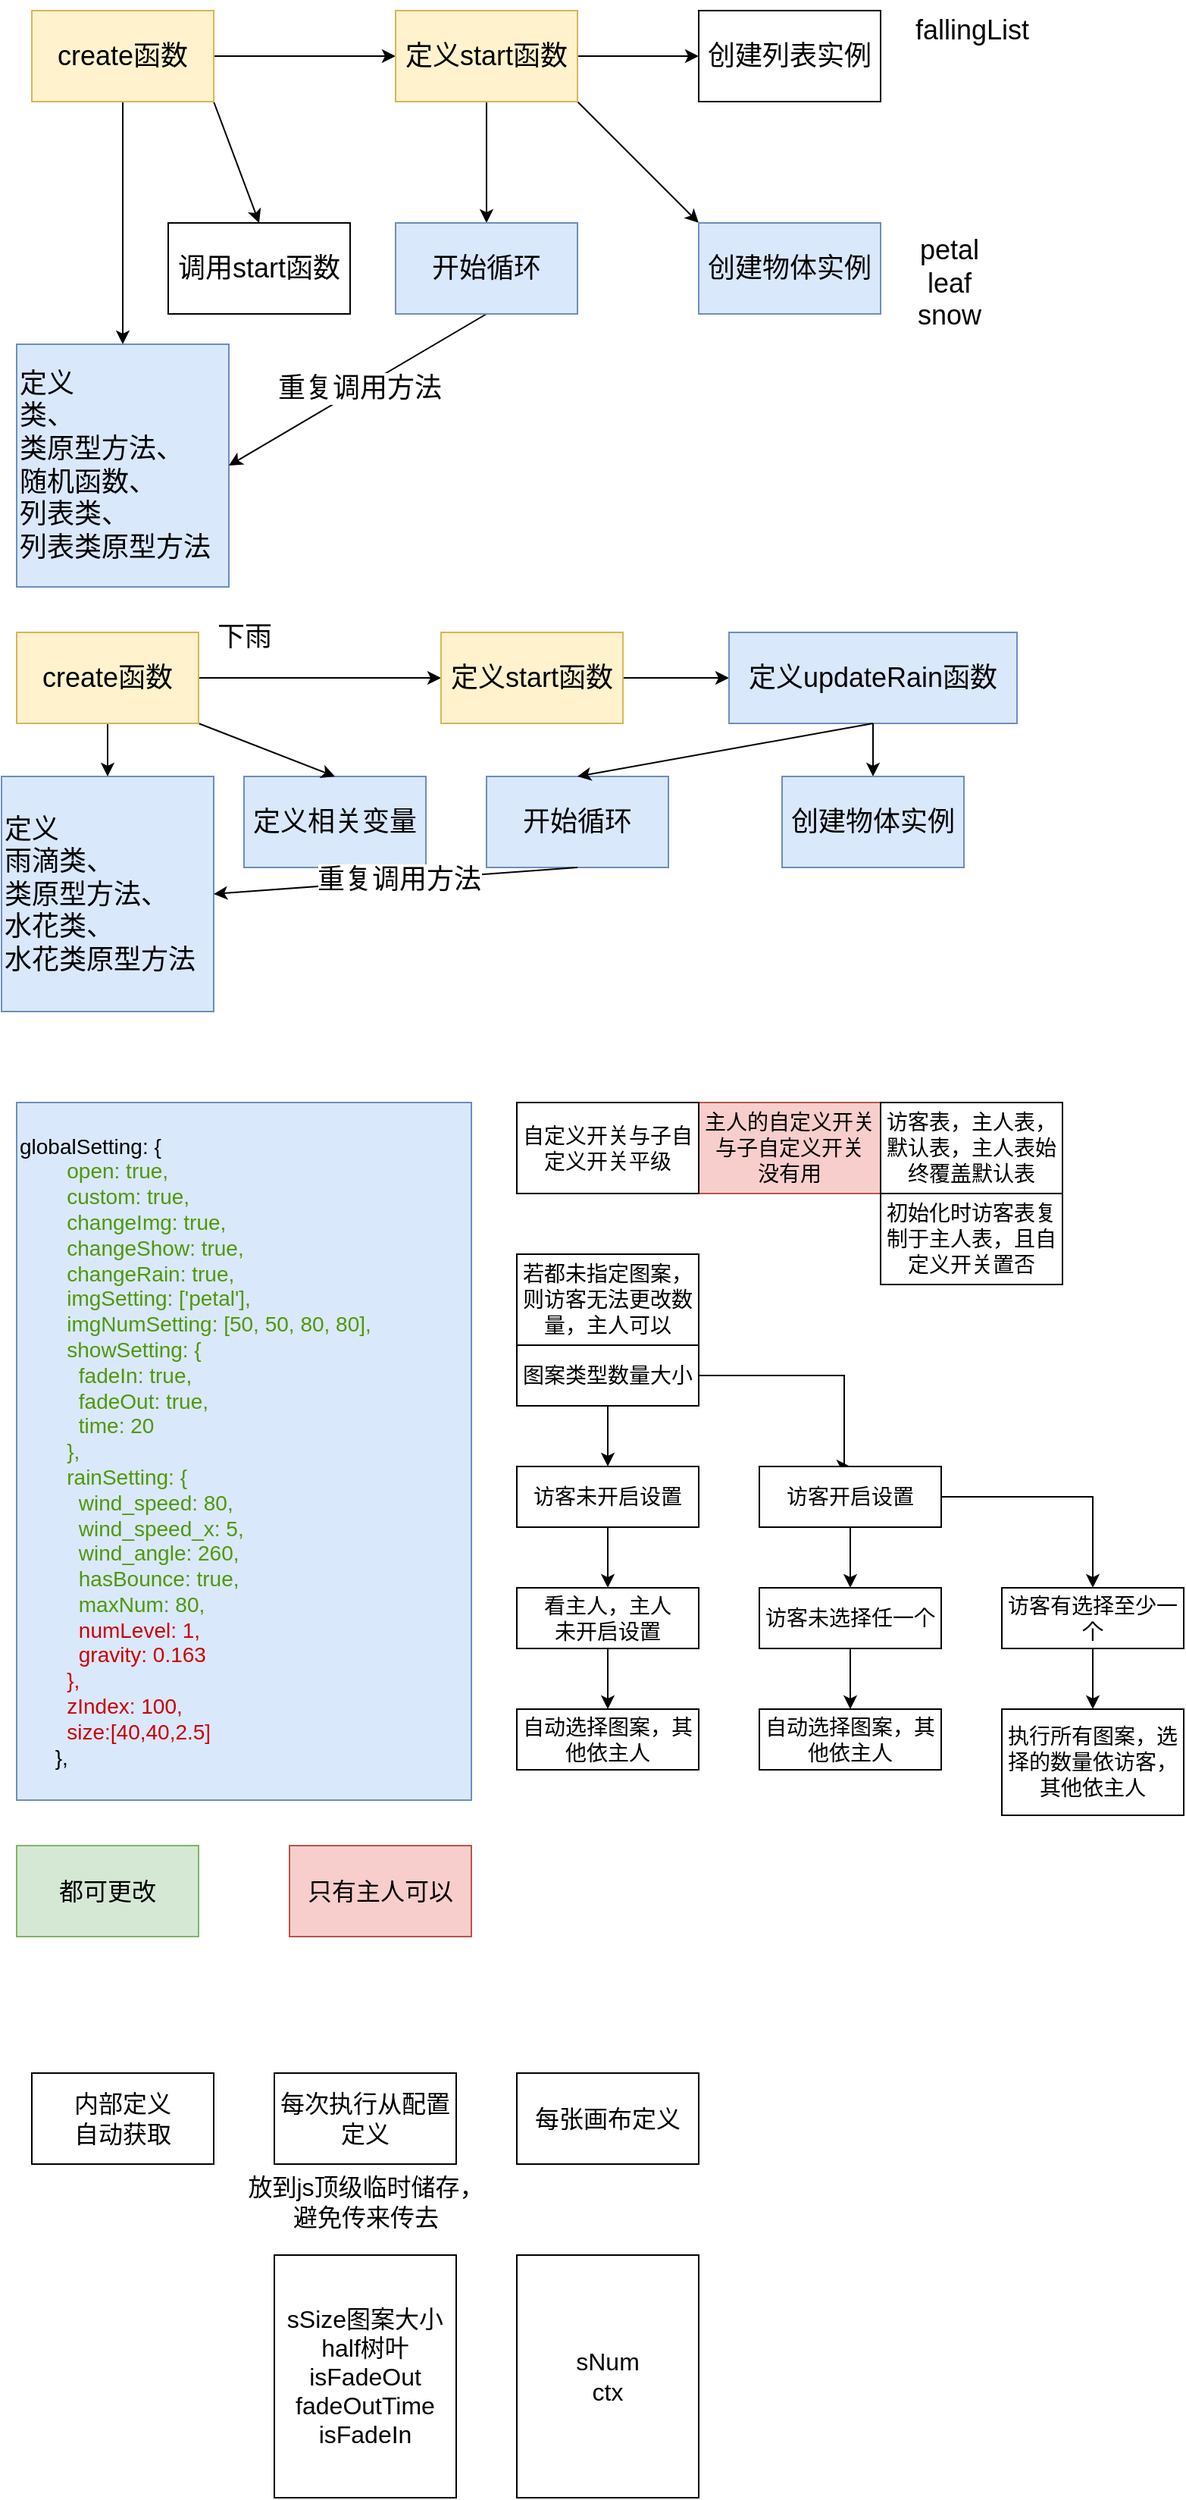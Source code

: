 <mxfile version="22.1.18" type="device">
  <diagram name="第 1 页" id="Ha-VtkuZgDi8NN0ObizK">
    <mxGraphModel dx="1434" dy="835" grid="1" gridSize="10" guides="1" tooltips="1" connect="1" arrows="1" fold="1" page="1" pageScale="1" pageWidth="827" pageHeight="1169" math="0" shadow="0">
      <root>
        <mxCell id="0" />
        <mxCell id="1" parent="0" />
        <mxCell id="-v43fWclOVA6Y4llHxQn-8" style="edgeStyle=orthogonalEdgeStyle;rounded=0;orthogonalLoop=1;jettySize=auto;html=1;exitX=1;exitY=0.5;exitDx=0;exitDy=0;entryX=0;entryY=0.5;entryDx=0;entryDy=0;fontFamily=Helvetica;fontSize=18;fontColor=default;" parent="1" source="-v43fWclOVA6Y4llHxQn-1" target="-v43fWclOVA6Y4llHxQn-5" edge="1">
          <mxGeometry relative="1" as="geometry" />
        </mxCell>
        <mxCell id="-v43fWclOVA6Y4llHxQn-9" style="edgeStyle=orthogonalEdgeStyle;rounded=0;orthogonalLoop=1;jettySize=auto;html=1;exitX=0.5;exitY=1;exitDx=0;exitDy=0;entryX=0.5;entryY=0;entryDx=0;entryDy=0;fontFamily=Helvetica;fontSize=18;fontColor=default;" parent="1" source="-v43fWclOVA6Y4llHxQn-1" target="-v43fWclOVA6Y4llHxQn-4" edge="1">
          <mxGeometry relative="1" as="geometry" />
        </mxCell>
        <mxCell id="-v43fWclOVA6Y4llHxQn-10" style="rounded=0;orthogonalLoop=1;jettySize=auto;html=1;exitX=1;exitY=1;exitDx=0;exitDy=0;entryX=0.5;entryY=0;entryDx=0;entryDy=0;fontFamily=Helvetica;fontSize=18;fontColor=default;" parent="1" source="-v43fWclOVA6Y4llHxQn-1" target="-v43fWclOVA6Y4llHxQn-3" edge="1">
          <mxGeometry relative="1" as="geometry" />
        </mxCell>
        <mxCell id="-v43fWclOVA6Y4llHxQn-1" value="create函数" style="whiteSpace=wrap;html=1;fontSize=18;fillColor=#fff2cc;strokeColor=#d6b656;" parent="1" vertex="1">
          <mxGeometry x="40" y="40" width="120" height="60" as="geometry" />
        </mxCell>
        <mxCell id="-v43fWclOVA6Y4llHxQn-3" value="调用start函数" style="whiteSpace=wrap;html=1;strokeColor=default;fontFamily=Helvetica;fontSize=18;fontColor=default;fillColor=default;" parent="1" vertex="1">
          <mxGeometry x="130" y="180" width="120" height="60" as="geometry" />
        </mxCell>
        <mxCell id="-v43fWclOVA6Y4llHxQn-4" value="定义&lt;br&gt;类、&lt;br&gt;类原型方法、&lt;br&gt;随机函数、&lt;br&gt;列表类、&lt;br&gt;列表类原型方法" style="whiteSpace=wrap;html=1;strokeColor=#6c8ebf;fontFamily=Helvetica;fontSize=18;fillColor=#dae8fc;align=left;" parent="1" vertex="1">
          <mxGeometry x="30" y="260" width="140" height="160" as="geometry" />
        </mxCell>
        <mxCell id="-v43fWclOVA6Y4llHxQn-11" style="edgeStyle=orthogonalEdgeStyle;rounded=0;orthogonalLoop=1;jettySize=auto;html=1;exitX=1;exitY=0.5;exitDx=0;exitDy=0;entryX=0;entryY=0.5;entryDx=0;entryDy=0;fontFamily=Helvetica;fontSize=18;fontColor=default;" parent="1" source="-v43fWclOVA6Y4llHxQn-5" target="-v43fWclOVA6Y4llHxQn-6" edge="1">
          <mxGeometry relative="1" as="geometry" />
        </mxCell>
        <mxCell id="-v43fWclOVA6Y4llHxQn-12" style="rounded=0;orthogonalLoop=1;jettySize=auto;html=1;exitX=1;exitY=1;exitDx=0;exitDy=0;entryX=0;entryY=0;entryDx=0;entryDy=0;fontFamily=Helvetica;fontSize=18;fontColor=default;" parent="1" source="-v43fWclOVA6Y4llHxQn-5" target="-v43fWclOVA6Y4llHxQn-7" edge="1">
          <mxGeometry relative="1" as="geometry" />
        </mxCell>
        <mxCell id="-v43fWclOVA6Y4llHxQn-15" style="edgeStyle=orthogonalEdgeStyle;rounded=0;orthogonalLoop=1;jettySize=auto;html=1;exitX=0.5;exitY=1;exitDx=0;exitDy=0;entryX=0.5;entryY=0;entryDx=0;entryDy=0;fontFamily=Helvetica;fontSize=18;fontColor=default;" parent="1" source="-v43fWclOVA6Y4llHxQn-5" target="-v43fWclOVA6Y4llHxQn-14" edge="1">
          <mxGeometry relative="1" as="geometry" />
        </mxCell>
        <mxCell id="-v43fWclOVA6Y4llHxQn-5" value="定义start函数" style="whiteSpace=wrap;html=1;strokeColor=#d6b656;fontFamily=Helvetica;fontSize=18;fillColor=#fff2cc;" parent="1" vertex="1">
          <mxGeometry x="280" y="40" width="120" height="60" as="geometry" />
        </mxCell>
        <mxCell id="-v43fWclOVA6Y4llHxQn-6" value="创建列表实例" style="whiteSpace=wrap;html=1;strokeColor=default;fontFamily=Helvetica;fontSize=18;fontColor=default;fillColor=default;" parent="1" vertex="1">
          <mxGeometry x="480" y="40" width="120" height="60" as="geometry" />
        </mxCell>
        <mxCell id="-v43fWclOVA6Y4llHxQn-7" value="创建物体实例" style="whiteSpace=wrap;html=1;strokeColor=#6c8ebf;fontFamily=Helvetica;fontSize=18;fillColor=#dae8fc;" parent="1" vertex="1">
          <mxGeometry x="480" y="180" width="120" height="60" as="geometry" />
        </mxCell>
        <mxCell id="-v43fWclOVA6Y4llHxQn-13" value="fallingList" style="text;html=1;align=center;verticalAlign=middle;resizable=0;points=[];autosize=1;strokeColor=none;fillColor=none;fontSize=18;fontFamily=Helvetica;fontColor=default;" parent="1" vertex="1">
          <mxGeometry x="610" y="33" width="100" height="40" as="geometry" />
        </mxCell>
        <mxCell id="-v43fWclOVA6Y4llHxQn-16" style="rounded=0;orthogonalLoop=1;jettySize=auto;html=1;exitX=0.5;exitY=1;exitDx=0;exitDy=0;entryX=1;entryY=0.5;entryDx=0;entryDy=0;fontFamily=Helvetica;fontSize=18;fontColor=default;" parent="1" source="-v43fWclOVA6Y4llHxQn-14" target="-v43fWclOVA6Y4llHxQn-4" edge="1">
          <mxGeometry relative="1" as="geometry" />
        </mxCell>
        <mxCell id="-v43fWclOVA6Y4llHxQn-17" value="重复调用方法" style="edgeLabel;html=1;align=center;verticalAlign=middle;resizable=0;points=[];fontSize=18;fontFamily=Helvetica;fontColor=default;" parent="-v43fWclOVA6Y4llHxQn-16" vertex="1" connectable="0">
          <mxGeometry x="-0.016" y="-1" relative="1" as="geometry">
            <mxPoint as="offset" />
          </mxGeometry>
        </mxCell>
        <mxCell id="-v43fWclOVA6Y4llHxQn-14" value="开始循环" style="whiteSpace=wrap;html=1;strokeColor=#6c8ebf;fontFamily=Helvetica;fontSize=18;fillColor=#dae8fc;" parent="1" vertex="1">
          <mxGeometry x="280" y="180" width="120" height="60" as="geometry" />
        </mxCell>
        <mxCell id="-v43fWclOVA6Y4llHxQn-20" value="petal&lt;br&gt;leaf&lt;br&gt;snow" style="text;html=1;align=center;verticalAlign=middle;resizable=0;points=[];autosize=1;strokeColor=none;fillColor=none;fontSize=18;fontFamily=Helvetica;fontColor=default;" parent="1" vertex="1">
          <mxGeometry x="610" y="180" width="70" height="80" as="geometry" />
        </mxCell>
        <mxCell id="-v43fWclOVA6Y4llHxQn-21" value="定义&lt;br&gt;雨滴类、&lt;br&gt;类原型方法、&lt;br&gt;水花类、&lt;br&gt;水花类原型方法" style="whiteSpace=wrap;html=1;strokeColor=#6c8ebf;fontFamily=Helvetica;fontSize=18;fillColor=#dae8fc;align=left;" parent="1" vertex="1">
          <mxGeometry x="20" y="545" width="140" height="155" as="geometry" />
        </mxCell>
        <mxCell id="-v43fWclOVA6Y4llHxQn-22" value="定义相关变量" style="whiteSpace=wrap;html=1;strokeColor=#6c8ebf;fontFamily=Helvetica;fontSize=18;fillColor=#dae8fc;" parent="1" vertex="1">
          <mxGeometry x="180" y="545" width="120" height="60" as="geometry" />
        </mxCell>
        <mxCell id="-v43fWclOVA6Y4llHxQn-23" style="edgeStyle=orthogonalEdgeStyle;rounded=0;orthogonalLoop=1;jettySize=auto;html=1;exitX=1;exitY=0.5;exitDx=0;exitDy=0;entryX=0;entryY=0.5;entryDx=0;entryDy=0;fontFamily=Helvetica;fontSize=18;fontColor=default;" parent="1" source="-v43fWclOVA6Y4llHxQn-24" target="-v43fWclOVA6Y4llHxQn-25" edge="1">
          <mxGeometry relative="1" as="geometry" />
        </mxCell>
        <mxCell id="-v43fWclOVA6Y4llHxQn-26" style="edgeStyle=orthogonalEdgeStyle;rounded=0;orthogonalLoop=1;jettySize=auto;html=1;exitX=0.5;exitY=1;exitDx=0;exitDy=0;entryX=0.5;entryY=0;entryDx=0;entryDy=0;fontFamily=Helvetica;fontSize=18;fontColor=default;" parent="1" source="-v43fWclOVA6Y4llHxQn-24" target="-v43fWclOVA6Y4llHxQn-21" edge="1">
          <mxGeometry relative="1" as="geometry" />
        </mxCell>
        <mxCell id="-v43fWclOVA6Y4llHxQn-27" style="rounded=0;orthogonalLoop=1;jettySize=auto;html=1;exitX=1;exitY=1;exitDx=0;exitDy=0;entryX=0.5;entryY=0;entryDx=0;entryDy=0;fontFamily=Helvetica;fontSize=18;fontColor=default;" parent="1" source="-v43fWclOVA6Y4llHxQn-24" target="-v43fWclOVA6Y4llHxQn-22" edge="1">
          <mxGeometry relative="1" as="geometry" />
        </mxCell>
        <mxCell id="-v43fWclOVA6Y4llHxQn-24" value="create函数" style="whiteSpace=wrap;html=1;fontSize=18;fillColor=#fff2cc;strokeColor=#d6b656;" parent="1" vertex="1">
          <mxGeometry x="30" y="450" width="120" height="60" as="geometry" />
        </mxCell>
        <mxCell id="-v43fWclOVA6Y4llHxQn-29" style="edgeStyle=orthogonalEdgeStyle;rounded=0;orthogonalLoop=1;jettySize=auto;html=1;entryX=0;entryY=0.5;entryDx=0;entryDy=0;fontFamily=Helvetica;fontSize=18;fontColor=default;" parent="1" source="-v43fWclOVA6Y4llHxQn-25" target="-v43fWclOVA6Y4llHxQn-28" edge="1">
          <mxGeometry relative="1" as="geometry" />
        </mxCell>
        <mxCell id="-v43fWclOVA6Y4llHxQn-25" value="定义start函数" style="whiteSpace=wrap;html=1;strokeColor=#d6b656;fontFamily=Helvetica;fontSize=18;fillColor=#fff2cc;" parent="1" vertex="1">
          <mxGeometry x="310" y="450" width="120" height="60" as="geometry" />
        </mxCell>
        <mxCell id="-v43fWclOVA6Y4llHxQn-28" value="定义updateRain函数" style="whiteSpace=wrap;html=1;strokeColor=#6c8ebf;fontFamily=Helvetica;fontSize=18;fillColor=#dae8fc;" parent="1" vertex="1">
          <mxGeometry x="500" y="450" width="190" height="60" as="geometry" />
        </mxCell>
        <mxCell id="-v43fWclOVA6Y4llHxQn-30" value="开始循环" style="whiteSpace=wrap;html=1;strokeColor=#6c8ebf;fontFamily=Helvetica;fontSize=18;fillColor=#dae8fc;" parent="1" vertex="1">
          <mxGeometry x="340" y="545" width="120" height="60" as="geometry" />
        </mxCell>
        <mxCell id="-v43fWclOVA6Y4llHxQn-32" style="rounded=0;orthogonalLoop=1;jettySize=auto;html=1;exitX=0.5;exitY=1;exitDx=0;exitDy=0;entryX=0.5;entryY=0;entryDx=0;entryDy=0;fontFamily=Helvetica;fontSize=18;fontColor=default;" parent="1" source="-v43fWclOVA6Y4llHxQn-28" target="-v43fWclOVA6Y4llHxQn-30" edge="1">
          <mxGeometry relative="1" as="geometry">
            <mxPoint x="560" y="545" as="sourcePoint" />
            <mxPoint x="650" y="580" as="targetPoint" />
          </mxGeometry>
        </mxCell>
        <mxCell id="-v43fWclOVA6Y4llHxQn-34" style="rounded=0;orthogonalLoop=1;jettySize=auto;html=1;exitX=0.5;exitY=1;exitDx=0;exitDy=0;entryX=1;entryY=0.5;entryDx=0;entryDy=0;fontFamily=Helvetica;fontSize=18;fontColor=default;" parent="1" source="-v43fWclOVA6Y4llHxQn-30" target="-v43fWclOVA6Y4llHxQn-21" edge="1">
          <mxGeometry relative="1" as="geometry">
            <mxPoint x="400" y="620" as="sourcePoint" />
            <mxPoint x="230" y="745" as="targetPoint" />
          </mxGeometry>
        </mxCell>
        <mxCell id="-v43fWclOVA6Y4llHxQn-35" value="重复调用方法" style="edgeLabel;html=1;align=center;verticalAlign=middle;resizable=0;points=[];fontSize=18;fontFamily=Helvetica;fontColor=default;" parent="-v43fWclOVA6Y4llHxQn-34" vertex="1" connectable="0">
          <mxGeometry x="-0.016" y="-1" relative="1" as="geometry">
            <mxPoint as="offset" />
          </mxGeometry>
        </mxCell>
        <mxCell id="-v43fWclOVA6Y4llHxQn-36" style="rounded=0;orthogonalLoop=1;jettySize=auto;html=1;exitX=0.5;exitY=1;exitDx=0;exitDy=0;entryX=0.5;entryY=0;entryDx=0;entryDy=0;fontFamily=Helvetica;fontSize=18;fontColor=default;" parent="1" source="-v43fWclOVA6Y4llHxQn-28" target="-v43fWclOVA6Y4llHxQn-37" edge="1">
          <mxGeometry relative="1" as="geometry">
            <mxPoint x="540" y="550" as="sourcePoint" />
          </mxGeometry>
        </mxCell>
        <mxCell id="-v43fWclOVA6Y4llHxQn-37" value="创建物体实例" style="whiteSpace=wrap;html=1;strokeColor=#6c8ebf;fontFamily=Helvetica;fontSize=18;fillColor=#dae8fc;" parent="1" vertex="1">
          <mxGeometry x="535" y="545" width="120" height="60" as="geometry" />
        </mxCell>
        <mxCell id="-v43fWclOVA6Y4llHxQn-38" value="下雨" style="text;html=1;align=center;verticalAlign=middle;resizable=0;points=[];autosize=1;strokeColor=none;fillColor=none;fontSize=18;fontFamily=Helvetica;fontColor=default;" parent="1" vertex="1">
          <mxGeometry x="150" y="433" width="60" height="40" as="geometry" />
        </mxCell>
        <mxCell id="6_2D1eftYS68OU7fFk1C-2" value="&lt;div style=&quot;font-size: 14px;&quot;&gt;&lt;font style=&quot;font-size: 14px;&quot;&gt;globalSetting: {&lt;/font&gt;&lt;/div&gt;&lt;div style=&quot;font-size: 14px;&quot;&gt;&lt;font style=&quot;font-size: 14px;&quot;&gt;&amp;nbsp; &amp;nbsp; &amp;nbsp; &amp;nbsp;&amp;nbsp;&lt;font color=&quot;#4d9900&quot;&gt;open: true,&lt;/font&gt;&lt;/font&gt;&lt;/div&gt;&lt;div style=&quot;font-size: 14px;&quot;&gt;&lt;font color=&quot;#4d9900&quot; style=&quot;font-size: 14px;&quot;&gt;&amp;nbsp; &amp;nbsp; &amp;nbsp; &amp;nbsp; custom: true,&lt;/font&gt;&lt;/div&gt;&lt;div style=&quot;font-size: 14px;&quot;&gt;&lt;font color=&quot;#4d9900&quot; style=&quot;font-size: 14px;&quot;&gt;&amp;nbsp; &amp;nbsp; &amp;nbsp; &amp;nbsp; changeImg: true,&lt;/font&gt;&lt;/div&gt;&lt;div style=&quot;font-size: 14px;&quot;&gt;&lt;font color=&quot;#4d9900&quot; style=&quot;font-size: 14px;&quot;&gt;&amp;nbsp; &amp;nbsp; &amp;nbsp; &amp;nbsp; changeShow: true,&lt;/font&gt;&lt;/div&gt;&lt;div style=&quot;font-size: 14px;&quot;&gt;&lt;font color=&quot;#4d9900&quot; style=&quot;font-size: 14px;&quot;&gt;&amp;nbsp; &amp;nbsp; &amp;nbsp; &amp;nbsp; changeRain: true,&lt;/font&gt;&lt;/div&gt;&lt;div style=&quot;font-size: 14px;&quot;&gt;&lt;font color=&quot;#4d9900&quot; style=&quot;font-size: 14px;&quot;&gt;&amp;nbsp; &amp;nbsp; &amp;nbsp; &amp;nbsp; imgSetting: [&#39;petal&#39;],&lt;/font&gt;&lt;/div&gt;&lt;div style=&quot;font-size: 14px;&quot;&gt;&lt;font color=&quot;#4d9900&quot; style=&quot;font-size: 14px;&quot;&gt;&amp;nbsp; &amp;nbsp; &amp;nbsp; &amp;nbsp; imgNumSetting: [50, 50, 80, 80],&lt;/font&gt;&lt;/div&gt;&lt;div style=&quot;font-size: 14px;&quot;&gt;&lt;font color=&quot;#4d9900&quot; style=&quot;font-size: 14px;&quot;&gt;&amp;nbsp; &amp;nbsp; &amp;nbsp; &amp;nbsp; showSetting: {&lt;/font&gt;&lt;/div&gt;&lt;div style=&quot;font-size: 14px;&quot;&gt;&lt;font color=&quot;#4d9900&quot; style=&quot;font-size: 14px;&quot;&gt;&amp;nbsp; &amp;nbsp; &amp;nbsp; &amp;nbsp; &amp;nbsp; fadeIn: true,&lt;/font&gt;&lt;/div&gt;&lt;div style=&quot;font-size: 14px;&quot;&gt;&lt;font color=&quot;#4d9900&quot; style=&quot;font-size: 14px;&quot;&gt;&amp;nbsp; &amp;nbsp; &amp;nbsp; &amp;nbsp; &amp;nbsp; fadeOut: true,&lt;/font&gt;&lt;/div&gt;&lt;div style=&quot;font-size: 14px;&quot;&gt;&lt;font color=&quot;#4d9900&quot; style=&quot;font-size: 14px;&quot;&gt;&amp;nbsp; &amp;nbsp; &amp;nbsp; &amp;nbsp; &amp;nbsp; time: 20&lt;/font&gt;&lt;/div&gt;&lt;div style=&quot;font-size: 14px;&quot;&gt;&lt;font color=&quot;#4d9900&quot; style=&quot;font-size: 14px;&quot;&gt;&amp;nbsp; &amp;nbsp; &amp;nbsp; &amp;nbsp; },&lt;/font&gt;&lt;/div&gt;&lt;div style=&quot;font-size: 14px;&quot;&gt;&lt;font color=&quot;#4d9900&quot; style=&quot;font-size: 14px;&quot;&gt;&amp;nbsp; &amp;nbsp; &amp;nbsp; &amp;nbsp; rainSetting: {&lt;/font&gt;&lt;/div&gt;&lt;div style=&quot;font-size: 14px;&quot;&gt;&lt;font color=&quot;#4d9900&quot; style=&quot;font-size: 14px;&quot;&gt;&amp;nbsp; &amp;nbsp; &amp;nbsp; &amp;nbsp; &amp;nbsp; wind_speed: 80,&lt;/font&gt;&lt;/div&gt;&lt;div style=&quot;font-size: 14px;&quot;&gt;&lt;font color=&quot;#4d9900&quot; style=&quot;font-size: 14px;&quot;&gt;&amp;nbsp; &amp;nbsp; &amp;nbsp; &amp;nbsp; &amp;nbsp; wind_speed_x: 5,&lt;/font&gt;&lt;/div&gt;&lt;div style=&quot;font-size: 14px;&quot;&gt;&lt;font color=&quot;#4d9900&quot; style=&quot;font-size: 14px;&quot;&gt;&amp;nbsp; &amp;nbsp; &amp;nbsp; &amp;nbsp; &amp;nbsp; wind_angle: 260,&lt;/font&gt;&lt;/div&gt;&lt;div style=&quot;font-size: 14px;&quot;&gt;&lt;font color=&quot;#4d9900&quot; style=&quot;font-size: 14px;&quot;&gt;&amp;nbsp; &amp;nbsp; &amp;nbsp; &amp;nbsp; &amp;nbsp; hasBounce: true,&lt;/font&gt;&lt;/div&gt;&lt;div style=&quot;font-size: 14px;&quot;&gt;&lt;font color=&quot;#4d9900&quot; style=&quot;font-size: 14px;&quot;&gt;&amp;nbsp; &amp;nbsp; &amp;nbsp; &amp;nbsp; &amp;nbsp; maxNum: 80,&lt;/font&gt;&lt;/div&gt;&lt;div style=&quot;font-size: 14px;&quot;&gt;&lt;font style=&quot;font-size: 14px;&quot;&gt;&amp;nbsp; &amp;nbsp; &amp;nbsp; &amp;nbsp; &amp;nbsp; &lt;font color=&quot;#cc0000&quot;&gt;numLevel: 1,&lt;/font&gt;&lt;/font&gt;&lt;/div&gt;&lt;div style=&quot;font-size: 14px;&quot;&gt;&lt;font color=&quot;#cc0000&quot; style=&quot;font-size: 14px;&quot;&gt;&amp;nbsp; &amp;nbsp; &amp;nbsp; &amp;nbsp; &amp;nbsp; gravity: 0.163&lt;/font&gt;&lt;/div&gt;&lt;div style=&quot;font-size: 14px;&quot;&gt;&lt;font color=&quot;#cc0000&quot; style=&quot;font-size: 14px;&quot;&gt;&amp;nbsp; &amp;nbsp; &amp;nbsp; &amp;nbsp; },&lt;/font&gt;&lt;/div&gt;&lt;div style=&quot;font-size: 14px;&quot;&gt;&lt;font color=&quot;#cc0000&quot; style=&quot;font-size: 14px;&quot;&gt;&amp;nbsp; &amp;nbsp; &amp;nbsp; &amp;nbsp; zIndex: 100,&lt;/font&gt;&lt;/div&gt;&lt;div style=&quot;font-size: 14px;&quot;&gt;&lt;font color=&quot;#cc0000&quot; style=&quot;font-size: 14px;&quot;&gt;&amp;nbsp; &amp;nbsp; &amp;nbsp; &amp;nbsp; size:[40,40,2.5]&lt;/font&gt;&lt;/div&gt;&lt;div style=&quot;font-size: 14px;&quot;&gt;&lt;font style=&quot;font-size: 14px;&quot;&gt;&amp;nbsp; &amp;nbsp; &amp;nbsp; },&lt;/font&gt;&lt;/div&gt;" style="whiteSpace=wrap;html=1;strokeColor=#6c8ebf;fontFamily=Helvetica;fontSize=14;fillColor=#dae8fc;align=left;" parent="1" vertex="1">
          <mxGeometry x="30" y="760" width="300" height="460" as="geometry" />
        </mxCell>
        <mxCell id="6_2D1eftYS68OU7fFk1C-5" value="" style="edgeStyle=orthogonalEdgeStyle;rounded=0;orthogonalLoop=1;jettySize=auto;html=1;fontSize=14;" parent="1" source="6_2D1eftYS68OU7fFk1C-3" target="6_2D1eftYS68OU7fFk1C-4" edge="1">
          <mxGeometry relative="1" as="geometry" />
        </mxCell>
        <mxCell id="6_2D1eftYS68OU7fFk1C-3" value="图案类型数量大小" style="whiteSpace=wrap;html=1;strokeColor=default;fontFamily=Helvetica;fontSize=14;fontColor=default;fillColor=default;" parent="1" vertex="1">
          <mxGeometry x="360" y="920" width="120" height="40" as="geometry" />
        </mxCell>
        <mxCell id="6_2D1eftYS68OU7fFk1C-7" value="" style="edgeStyle=orthogonalEdgeStyle;rounded=0;orthogonalLoop=1;jettySize=auto;html=1;fontSize=14;" parent="1" source="6_2D1eftYS68OU7fFk1C-4" target="6_2D1eftYS68OU7fFk1C-6" edge="1">
          <mxGeometry relative="1" as="geometry" />
        </mxCell>
        <mxCell id="6_2D1eftYS68OU7fFk1C-4" value="访客未开启设置" style="whiteSpace=wrap;html=1;strokeColor=default;fontFamily=Helvetica;fontSize=14;fontColor=default;fillColor=default;imageWidth=24;" parent="1" vertex="1">
          <mxGeometry x="360" y="1000" width="120" height="40" as="geometry" />
        </mxCell>
        <mxCell id="6_2D1eftYS68OU7fFk1C-9" value="" style="edgeStyle=orthogonalEdgeStyle;rounded=0;orthogonalLoop=1;jettySize=auto;html=1;fontSize=14;" parent="1" source="6_2D1eftYS68OU7fFk1C-6" target="6_2D1eftYS68OU7fFk1C-8" edge="1">
          <mxGeometry relative="1" as="geometry" />
        </mxCell>
        <mxCell id="6_2D1eftYS68OU7fFk1C-6" value="看主人，主人&lt;br&gt;未开启设置" style="whiteSpace=wrap;html=1;strokeColor=default;fontFamily=Helvetica;fontSize=14;fontColor=default;fillColor=default;" parent="1" vertex="1">
          <mxGeometry x="360" y="1080" width="120" height="40" as="geometry" />
        </mxCell>
        <mxCell id="6_2D1eftYS68OU7fFk1C-8" value="自动选择图案，其他依主人" style="whiteSpace=wrap;html=1;strokeColor=default;fontFamily=Helvetica;fontSize=14;fontColor=default;fillColor=default;" parent="1" vertex="1">
          <mxGeometry x="360" y="1160" width="120" height="40" as="geometry" />
        </mxCell>
        <mxCell id="6_2D1eftYS68OU7fFk1C-10" value="" style="edgeStyle=orthogonalEdgeStyle;rounded=0;orthogonalLoop=1;jettySize=auto;html=1;fontSize=14;exitX=1;exitY=0.5;exitDx=0;exitDy=0;entryX=0.5;entryY=0;entryDx=0;entryDy=0;" parent="1" source="6_2D1eftYS68OU7fFk1C-3" target="6_2D1eftYS68OU7fFk1C-17" edge="1">
          <mxGeometry relative="1" as="geometry">
            <mxPoint x="550" y="950" as="sourcePoint" />
            <mxPoint x="575" y="1025" as="targetPoint" />
            <Array as="points">
              <mxPoint x="576" y="940" />
            </Array>
          </mxGeometry>
        </mxCell>
        <mxCell id="6_2D1eftYS68OU7fFk1C-16" value="" style="edgeStyle=orthogonalEdgeStyle;rounded=0;orthogonalLoop=1;jettySize=auto;html=1;fontSize=14;" parent="1" source="6_2D1eftYS68OU7fFk1C-17" target="6_2D1eftYS68OU7fFk1C-19" edge="1">
          <mxGeometry relative="1" as="geometry" />
        </mxCell>
        <mxCell id="6_2D1eftYS68OU7fFk1C-17" value="访客开启设置" style="whiteSpace=wrap;html=1;strokeColor=default;fontFamily=Helvetica;fontSize=14;fontColor=default;fillColor=default;imageWidth=24;" parent="1" vertex="1">
          <mxGeometry x="520" y="1000" width="120" height="40" as="geometry" />
        </mxCell>
        <mxCell id="6_2D1eftYS68OU7fFk1C-18" value="" style="edgeStyle=orthogonalEdgeStyle;rounded=0;orthogonalLoop=1;jettySize=auto;html=1;fontSize=14;" parent="1" source="6_2D1eftYS68OU7fFk1C-19" target="6_2D1eftYS68OU7fFk1C-20" edge="1">
          <mxGeometry relative="1" as="geometry" />
        </mxCell>
        <mxCell id="6_2D1eftYS68OU7fFk1C-19" value="访客未选择任一个" style="whiteSpace=wrap;html=1;strokeColor=default;fontFamily=Helvetica;fontSize=14;fontColor=default;fillColor=default;" parent="1" vertex="1">
          <mxGeometry x="520" y="1080" width="120" height="40" as="geometry" />
        </mxCell>
        <mxCell id="6_2D1eftYS68OU7fFk1C-20" value="自动选择图案，其他依主人" style="whiteSpace=wrap;html=1;strokeColor=default;fontFamily=Helvetica;fontSize=14;fontColor=default;fillColor=default;" parent="1" vertex="1">
          <mxGeometry x="520" y="1160" width="120" height="40" as="geometry" />
        </mxCell>
        <mxCell id="6_2D1eftYS68OU7fFk1C-21" value="若都未指定图案，则访客无法更改数量，主人可以" style="whiteSpace=wrap;html=1;strokeColor=default;fontFamily=Helvetica;fontSize=14;fontColor=default;fillColor=default;imageWidth=24;" parent="1" vertex="1">
          <mxGeometry x="360" y="860" width="120" height="60" as="geometry" />
        </mxCell>
        <mxCell id="6_2D1eftYS68OU7fFk1C-22" value="" style="edgeStyle=orthogonalEdgeStyle;rounded=0;orthogonalLoop=1;jettySize=auto;html=1;fontSize=14;exitX=1;exitY=0.5;exitDx=0;exitDy=0;" parent="1" source="6_2D1eftYS68OU7fFk1C-17" target="6_2D1eftYS68OU7fFk1C-24" edge="1">
          <mxGeometry relative="1" as="geometry">
            <mxPoint x="740" y="1040" as="sourcePoint" />
          </mxGeometry>
        </mxCell>
        <mxCell id="6_2D1eftYS68OU7fFk1C-23" value="" style="edgeStyle=orthogonalEdgeStyle;rounded=0;orthogonalLoop=1;jettySize=auto;html=1;fontSize=14;" parent="1" source="6_2D1eftYS68OU7fFk1C-24" target="6_2D1eftYS68OU7fFk1C-25" edge="1">
          <mxGeometry relative="1" as="geometry" />
        </mxCell>
        <mxCell id="6_2D1eftYS68OU7fFk1C-24" value="访客有选择至少一个" style="whiteSpace=wrap;html=1;strokeColor=default;fontFamily=Helvetica;fontSize=14;fontColor=default;fillColor=default;" parent="1" vertex="1">
          <mxGeometry x="680" y="1080" width="120" height="40" as="geometry" />
        </mxCell>
        <mxCell id="6_2D1eftYS68OU7fFk1C-25" value="执行所有图案，选择的数量依访客，其他依主人" style="whiteSpace=wrap;html=1;strokeColor=default;fontFamily=Helvetica;fontSize=14;fontColor=default;fillColor=default;" parent="1" vertex="1">
          <mxGeometry x="680" y="1160" width="120" height="70" as="geometry" />
        </mxCell>
        <mxCell id="6_2D1eftYS68OU7fFk1C-27" value="都可更改" style="whiteSpace=wrap;html=1;strokeColor=#82b366;fontFamily=Helvetica;fontSize=16;fillColor=#d5e8d4;" parent="1" vertex="1">
          <mxGeometry x="30" y="1250" width="120" height="60" as="geometry" />
        </mxCell>
        <mxCell id="6_2D1eftYS68OU7fFk1C-28" value="只有主人可以" style="whiteSpace=wrap;html=1;strokeColor=#b85450;fontFamily=Helvetica;fontSize=16;fillColor=#f8cecc;" parent="1" vertex="1">
          <mxGeometry x="210" y="1250" width="120" height="60" as="geometry" />
        </mxCell>
        <mxCell id="6_2D1eftYS68OU7fFk1C-29" value="主人的自定义开关与子自定义开关&lt;br&gt;没有用" style="whiteSpace=wrap;html=1;strokeColor=#b85450;fontFamily=Helvetica;fontSize=14;fillColor=#f8cecc;imageWidth=24;" parent="1" vertex="1">
          <mxGeometry x="480" y="760" width="120" height="60" as="geometry" />
        </mxCell>
        <mxCell id="6_2D1eftYS68OU7fFk1C-30" value="自定义开关与子自定义开关平级" style="whiteSpace=wrap;html=1;strokeColor=default;fontFamily=Helvetica;fontSize=14;fontColor=default;fillColor=default;imageWidth=24;" parent="1" vertex="1">
          <mxGeometry x="360" y="760" width="120" height="60" as="geometry" />
        </mxCell>
        <mxCell id="6_2D1eftYS68OU7fFk1C-31" value="访客表，主人表，默认表，主人表始终覆盖默认表" style="whiteSpace=wrap;html=1;strokeColor=default;fontFamily=Helvetica;fontSize=14;fontColor=default;fillColor=default;imageWidth=24;" parent="1" vertex="1">
          <mxGeometry x="600" y="760" width="120" height="60" as="geometry" />
        </mxCell>
        <mxCell id="6_2D1eftYS68OU7fFk1C-32" value="初始化时访客表复制于主人表，且自定义开关置否" style="whiteSpace=wrap;html=1;strokeColor=default;fontFamily=Helvetica;fontSize=14;fontColor=default;fillColor=default;imageWidth=24;" parent="1" vertex="1">
          <mxGeometry x="600" y="820" width="120" height="60" as="geometry" />
        </mxCell>
        <mxCell id="3HImnWx5osLtJgV9mMrR-1" value="内部定义&lt;br&gt;自动获取" style="whiteSpace=wrap;html=1;fontSize=16;" vertex="1" parent="1">
          <mxGeometry x="40" y="1400" width="120" height="60" as="geometry" />
        </mxCell>
        <mxCell id="3HImnWx5osLtJgV9mMrR-2" value="每次执行从配置定义" style="whiteSpace=wrap;html=1;fontSize=16;" vertex="1" parent="1">
          <mxGeometry x="200" y="1400" width="120" height="60" as="geometry" />
        </mxCell>
        <mxCell id="3HImnWx5osLtJgV9mMrR-3" value="每张画布定义" style="whiteSpace=wrap;html=1;fontSize=16;" vertex="1" parent="1">
          <mxGeometry x="360" y="1400" width="120" height="60" as="geometry" />
        </mxCell>
        <mxCell id="3HImnWx5osLtJgV9mMrR-4" value="sSize图案大小&lt;br&gt;half树叶&lt;br&gt;isFadeOut fadeOutTime isFadeIn" style="whiteSpace=wrap;html=1;strokeColor=default;align=center;verticalAlign=middle;fontFamily=Helvetica;fontSize=16;fontColor=default;fillColor=default;" vertex="1" parent="1">
          <mxGeometry x="200" y="1520" width="120" height="160" as="geometry" />
        </mxCell>
        <mxCell id="3HImnWx5osLtJgV9mMrR-5" value="放到js顶级临时储存，&lt;br&gt;避免传来传去" style="text;html=1;align=center;verticalAlign=middle;resizable=0;points=[];autosize=1;strokeColor=none;fillColor=none;fontSize=16;fontFamily=Helvetica;fontColor=default;" vertex="1" parent="1">
          <mxGeometry x="170" y="1460" width="180" height="50" as="geometry" />
        </mxCell>
        <mxCell id="3HImnWx5osLtJgV9mMrR-6" value="sNum&lt;br&gt;ctx&lt;br&gt;" style="whiteSpace=wrap;html=1;strokeColor=default;align=center;verticalAlign=middle;fontFamily=Helvetica;fontSize=16;fontColor=default;fillColor=default;" vertex="1" parent="1">
          <mxGeometry x="360" y="1520" width="120" height="160" as="geometry" />
        </mxCell>
      </root>
    </mxGraphModel>
  </diagram>
</mxfile>
